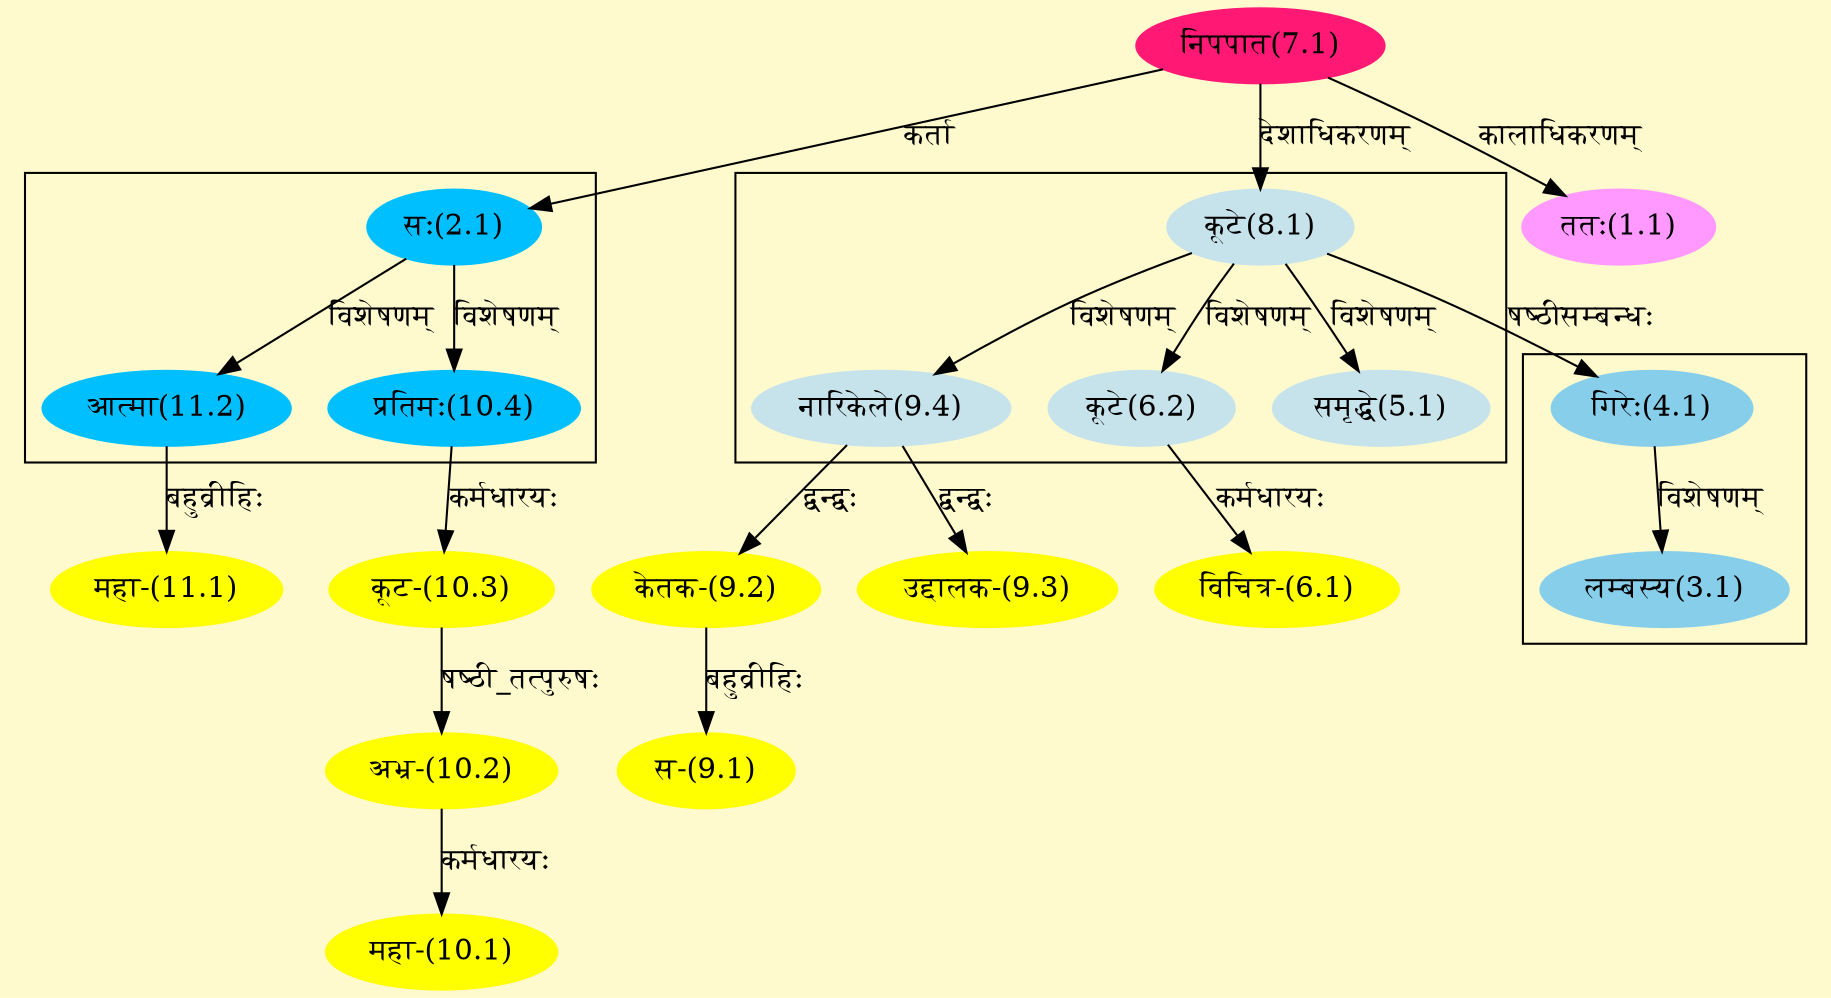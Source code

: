 digraph G{
rankdir=BT;
 compound=true;
 bgcolor="lemonchiffon1";

subgraph cluster_1{
Node3_1 [style=filled, color="#87CEEB" label = "लम्बस्य(3.1)"]
Node4_1 [style=filled, color="#87CEEB" label = "गिरेः(4.1)"]

}

subgraph cluster_2{
Node5_1 [style=filled, color="#C6E2EB" label = "समृद्धे(5.1)"]
Node8_1 [style=filled, color="#C6E2EB" label = "कूटे(8.1)"]
Node6_2 [style=filled, color="#C6E2EB" label = "कूटे(6.2)"]
Node9_4 [style=filled, color="#C6E2EB" label = "नारिकेले(9.4)"]

}

subgraph cluster_3{
Node10_4 [style=filled, color="#00BFFF" label = "प्रतिमः(10.4)"]
Node2_1 [style=filled, color="#00BFFF" label = "सः(2.1)"]
Node11_2 [style=filled, color="#00BFFF" label = "आत्मा(11.2)"]

}
Node1_1 [style=filled, color="#FF99FF" label = "ततः(1.1)"]
Node7_1 [style=filled, color="#FF1975" label = "निपपात(7.1)"]
Node2_1 [style=filled, color="#00BFFF" label = "सः(2.1)"]
Node4_1 [style=filled, color="#87CEEB" label = "गिरेः(4.1)"]
Node8_1 [style=filled, color="#C6E2EB" label = "कूटे(8.1)"]
Node6_1 [style=filled, color="#FFFF00" label = "विचित्र-(6.1)"]
Node6_2 [style=filled, color="#C6E2EB" label = "कूटे(6.2)"]
Node [style=filled, color="" label = "()"]
Node9_1 [style=filled, color="#FFFF00" label = "स-(9.1)"]
Node9_2 [style=filled, color="#FFFF00" label = "केतक-(9.2)"]
Node9_4 [style=filled, color="#C6E2EB" label = "नारिकेले(9.4)"]
Node9_3 [style=filled, color="#FFFF00" label = "उद्दालक-(9.3)"]
Node10_1 [style=filled, color="#FFFF00" label = "महा-(10.1)"]
Node10_2 [style=filled, color="#FFFF00" label = "अभ्र-(10.2)"]
Node10_3 [style=filled, color="#FFFF00" label = "कूट-(10.3)"]
Node10_4 [style=filled, color="#00BFFF" label = "प्रतिमः(10.4)"]
Node11_1 [style=filled, color="#FFFF00" label = "महा-(11.1)"]
Node11_2 [style=filled, color="#00BFFF" label = "आत्मा(11.2)"]
/* Start of Relations section */

Node1_1 -> Node7_1 [  label="कालाधिकरणम्"  dir="back" ]
Node2_1 -> Node7_1 [  label="कर्ता"  dir="back" ]
Node3_1 -> Node4_1 [  label="विशेषणम्"  dir="back" ]
Node4_1 -> Node8_1 [  label="षष्ठीसम्बन्धः"  dir="back" ]
Node5_1 -> Node8_1 [  label="विशेषणम्"  dir="back" ]
Node6_1 -> Node6_2 [  label="कर्मधारयः"  dir="back" ]
Node6_2 -> Node8_1 [  label="विशेषणम्"  dir="back" ]
Node8_1 -> Node7_1 [  label="देशाधिकरणम्"  dir="back" ]
Node9_1 -> Node9_2 [  label="बहुव्रीहिः"  dir="back" ]
Node9_2 -> Node9_4 [  label="द्वन्द्वः"  dir="back" ]
Node9_3 -> Node9_4 [  label="द्वन्द्वः"  dir="back" ]
Node9_4 -> Node8_1 [  label="विशेषणम्"  dir="back" ]
Node10_1 -> Node10_2 [  label="कर्मधारयः"  dir="back" ]
Node10_2 -> Node10_3 [  label="षष्ठी_तत्पुरुषः"  dir="back" ]
Node10_3 -> Node10_4 [  label="कर्मधारयः"  dir="back" ]
Node10_4 -> Node2_1 [  label="विशेषणम्"  dir="back" ]
Node11_1 -> Node11_2 [  label="बहुव्रीहिः"  dir="back" ]
Node11_2 -> Node2_1 [  label="विशेषणम्"  dir="back" ]
}
